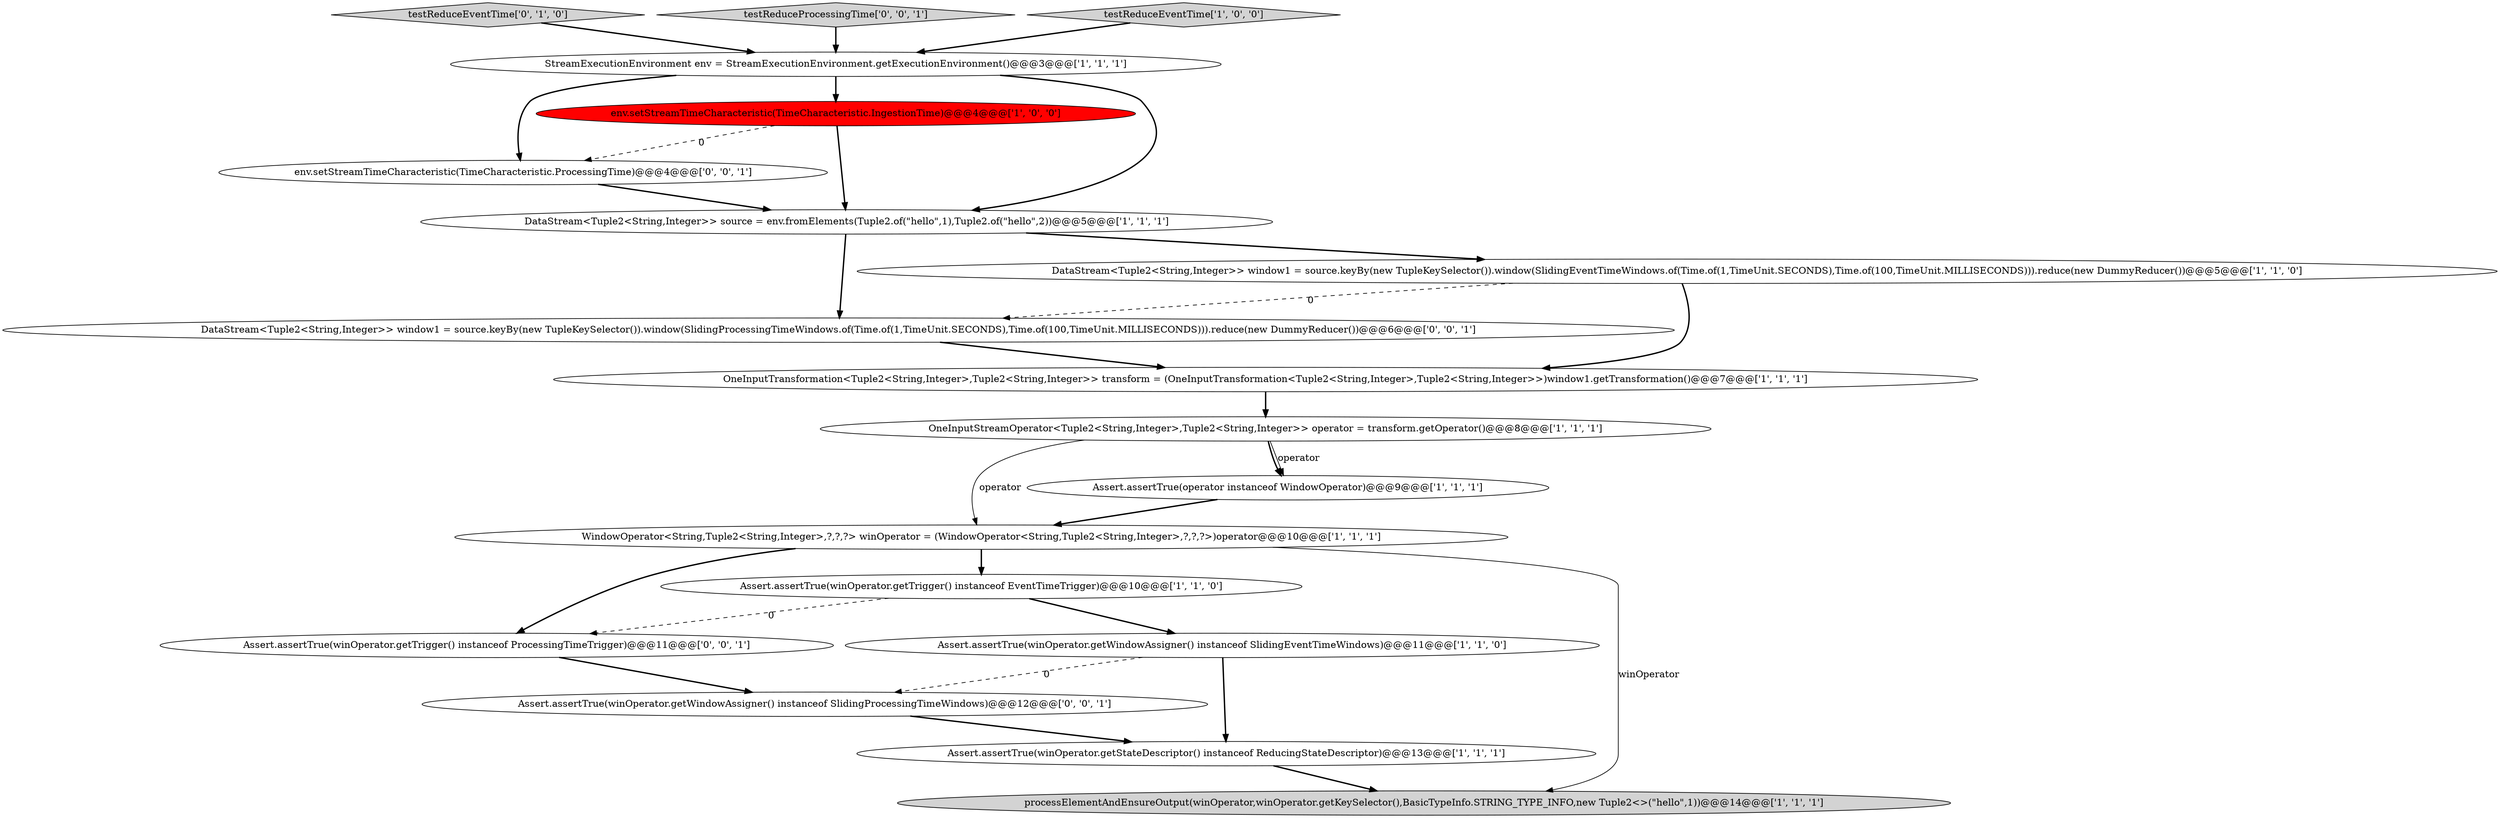digraph {
11 [style = filled, label = "WindowOperator<String,Tuple2<String,Integer>,?,?,?> winOperator = (WindowOperator<String,Tuple2<String,Integer>,?,?,?>)operator@@@10@@@['1', '1', '1']", fillcolor = white, shape = ellipse image = "AAA0AAABBB1BBB"];
16 [style = filled, label = "Assert.assertTrue(winOperator.getWindowAssigner() instanceof SlidingProcessingTimeWindows)@@@12@@@['0', '0', '1']", fillcolor = white, shape = ellipse image = "AAA0AAABBB3BBB"];
1 [style = filled, label = "Assert.assertTrue(winOperator.getWindowAssigner() instanceof SlidingEventTimeWindows)@@@11@@@['1', '1', '0']", fillcolor = white, shape = ellipse image = "AAA0AAABBB1BBB"];
18 [style = filled, label = "Assert.assertTrue(winOperator.getTrigger() instanceof ProcessingTimeTrigger)@@@11@@@['0', '0', '1']", fillcolor = white, shape = ellipse image = "AAA0AAABBB3BBB"];
17 [style = filled, label = "DataStream<Tuple2<String,Integer>> window1 = source.keyBy(new TupleKeySelector()).window(SlidingProcessingTimeWindows.of(Time.of(1,TimeUnit.SECONDS),Time.of(100,TimeUnit.MILLISECONDS))).reduce(new DummyReducer())@@@6@@@['0', '0', '1']", fillcolor = white, shape = ellipse image = "AAA0AAABBB3BBB"];
12 [style = filled, label = "DataStream<Tuple2<String,Integer>> window1 = source.keyBy(new TupleKeySelector()).window(SlidingEventTimeWindows.of(Time.of(1,TimeUnit.SECONDS),Time.of(100,TimeUnit.MILLISECONDS))).reduce(new DummyReducer())@@@5@@@['1', '1', '0']", fillcolor = white, shape = ellipse image = "AAA0AAABBB1BBB"];
8 [style = filled, label = "Assert.assertTrue(winOperator.getStateDescriptor() instanceof ReducingStateDescriptor)@@@13@@@['1', '1', '1']", fillcolor = white, shape = ellipse image = "AAA0AAABBB1BBB"];
2 [style = filled, label = "StreamExecutionEnvironment env = StreamExecutionEnvironment.getExecutionEnvironment()@@@3@@@['1', '1', '1']", fillcolor = white, shape = ellipse image = "AAA0AAABBB1BBB"];
14 [style = filled, label = "env.setStreamTimeCharacteristic(TimeCharacteristic.ProcessingTime)@@@4@@@['0', '0', '1']", fillcolor = white, shape = ellipse image = "AAA0AAABBB3BBB"];
0 [style = filled, label = "Assert.assertTrue(winOperator.getTrigger() instanceof EventTimeTrigger)@@@10@@@['1', '1', '0']", fillcolor = white, shape = ellipse image = "AAA0AAABBB1BBB"];
4 [style = filled, label = "Assert.assertTrue(operator instanceof WindowOperator)@@@9@@@['1', '1', '1']", fillcolor = white, shape = ellipse image = "AAA0AAABBB1BBB"];
3 [style = filled, label = "processElementAndEnsureOutput(winOperator,winOperator.getKeySelector(),BasicTypeInfo.STRING_TYPE_INFO,new Tuple2<>(\"hello\",1))@@@14@@@['1', '1', '1']", fillcolor = lightgray, shape = ellipse image = "AAA0AAABBB1BBB"];
6 [style = filled, label = "env.setStreamTimeCharacteristic(TimeCharacteristic.IngestionTime)@@@4@@@['1', '0', '0']", fillcolor = red, shape = ellipse image = "AAA1AAABBB1BBB"];
13 [style = filled, label = "testReduceEventTime['0', '1', '0']", fillcolor = lightgray, shape = diamond image = "AAA0AAABBB2BBB"];
15 [style = filled, label = "testReduceProcessingTime['0', '0', '1']", fillcolor = lightgray, shape = diamond image = "AAA0AAABBB3BBB"];
7 [style = filled, label = "OneInputTransformation<Tuple2<String,Integer>,Tuple2<String,Integer>> transform = (OneInputTransformation<Tuple2<String,Integer>,Tuple2<String,Integer>>)window1.getTransformation()@@@7@@@['1', '1', '1']", fillcolor = white, shape = ellipse image = "AAA0AAABBB1BBB"];
10 [style = filled, label = "DataStream<Tuple2<String,Integer>> source = env.fromElements(Tuple2.of(\"hello\",1),Tuple2.of(\"hello\",2))@@@5@@@['1', '1', '1']", fillcolor = white, shape = ellipse image = "AAA0AAABBB1BBB"];
9 [style = filled, label = "testReduceEventTime['1', '0', '0']", fillcolor = lightgray, shape = diamond image = "AAA0AAABBB1BBB"];
5 [style = filled, label = "OneInputStreamOperator<Tuple2<String,Integer>,Tuple2<String,Integer>> operator = transform.getOperator()@@@8@@@['1', '1', '1']", fillcolor = white, shape = ellipse image = "AAA0AAABBB1BBB"];
15->2 [style = bold, label=""];
1->8 [style = bold, label=""];
16->8 [style = bold, label=""];
9->2 [style = bold, label=""];
2->6 [style = bold, label=""];
8->3 [style = bold, label=""];
12->17 [style = dashed, label="0"];
14->10 [style = bold, label=""];
10->17 [style = bold, label=""];
11->3 [style = solid, label="winOperator"];
6->14 [style = dashed, label="0"];
2->10 [style = bold, label=""];
12->7 [style = bold, label=""];
11->18 [style = bold, label=""];
17->7 [style = bold, label=""];
7->5 [style = bold, label=""];
11->0 [style = bold, label=""];
10->12 [style = bold, label=""];
1->16 [style = dashed, label="0"];
0->1 [style = bold, label=""];
6->10 [style = bold, label=""];
2->14 [style = bold, label=""];
5->4 [style = bold, label=""];
0->18 [style = dashed, label="0"];
4->11 [style = bold, label=""];
5->11 [style = solid, label="operator"];
5->4 [style = solid, label="operator"];
13->2 [style = bold, label=""];
18->16 [style = bold, label=""];
}
